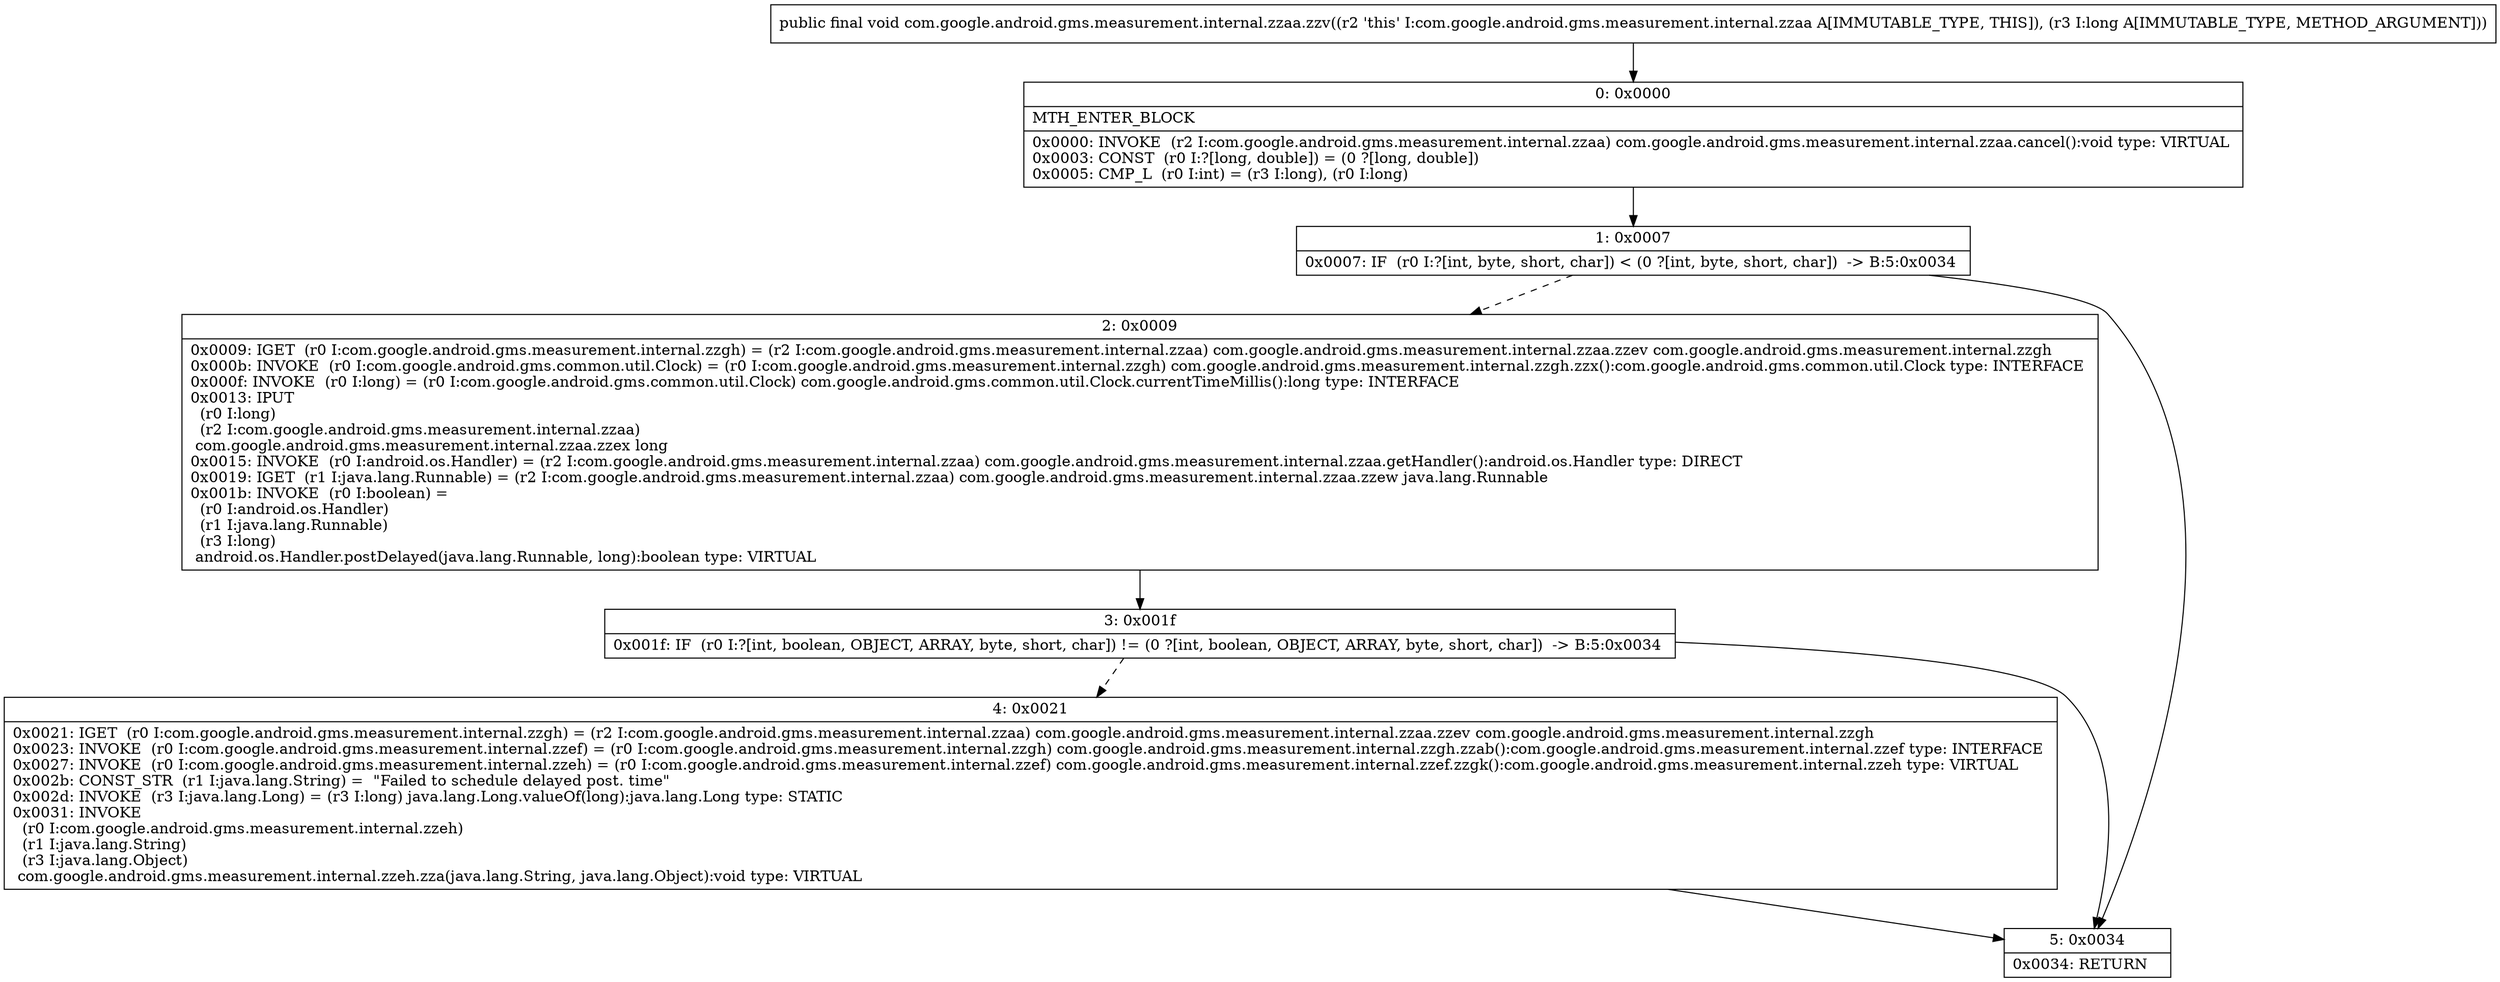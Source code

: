 digraph "CFG forcom.google.android.gms.measurement.internal.zzaa.zzv(J)V" {
Node_0 [shape=record,label="{0\:\ 0x0000|MTH_ENTER_BLOCK\l|0x0000: INVOKE  (r2 I:com.google.android.gms.measurement.internal.zzaa) com.google.android.gms.measurement.internal.zzaa.cancel():void type: VIRTUAL \l0x0003: CONST  (r0 I:?[long, double]) = (0 ?[long, double]) \l0x0005: CMP_L  (r0 I:int) = (r3 I:long), (r0 I:long) \l}"];
Node_1 [shape=record,label="{1\:\ 0x0007|0x0007: IF  (r0 I:?[int, byte, short, char]) \< (0 ?[int, byte, short, char])  \-\> B:5:0x0034 \l}"];
Node_2 [shape=record,label="{2\:\ 0x0009|0x0009: IGET  (r0 I:com.google.android.gms.measurement.internal.zzgh) = (r2 I:com.google.android.gms.measurement.internal.zzaa) com.google.android.gms.measurement.internal.zzaa.zzev com.google.android.gms.measurement.internal.zzgh \l0x000b: INVOKE  (r0 I:com.google.android.gms.common.util.Clock) = (r0 I:com.google.android.gms.measurement.internal.zzgh) com.google.android.gms.measurement.internal.zzgh.zzx():com.google.android.gms.common.util.Clock type: INTERFACE \l0x000f: INVOKE  (r0 I:long) = (r0 I:com.google.android.gms.common.util.Clock) com.google.android.gms.common.util.Clock.currentTimeMillis():long type: INTERFACE \l0x0013: IPUT  \l  (r0 I:long)\l  (r2 I:com.google.android.gms.measurement.internal.zzaa)\l com.google.android.gms.measurement.internal.zzaa.zzex long \l0x0015: INVOKE  (r0 I:android.os.Handler) = (r2 I:com.google.android.gms.measurement.internal.zzaa) com.google.android.gms.measurement.internal.zzaa.getHandler():android.os.Handler type: DIRECT \l0x0019: IGET  (r1 I:java.lang.Runnable) = (r2 I:com.google.android.gms.measurement.internal.zzaa) com.google.android.gms.measurement.internal.zzaa.zzew java.lang.Runnable \l0x001b: INVOKE  (r0 I:boolean) = \l  (r0 I:android.os.Handler)\l  (r1 I:java.lang.Runnable)\l  (r3 I:long)\l android.os.Handler.postDelayed(java.lang.Runnable, long):boolean type: VIRTUAL \l}"];
Node_3 [shape=record,label="{3\:\ 0x001f|0x001f: IF  (r0 I:?[int, boolean, OBJECT, ARRAY, byte, short, char]) != (0 ?[int, boolean, OBJECT, ARRAY, byte, short, char])  \-\> B:5:0x0034 \l}"];
Node_4 [shape=record,label="{4\:\ 0x0021|0x0021: IGET  (r0 I:com.google.android.gms.measurement.internal.zzgh) = (r2 I:com.google.android.gms.measurement.internal.zzaa) com.google.android.gms.measurement.internal.zzaa.zzev com.google.android.gms.measurement.internal.zzgh \l0x0023: INVOKE  (r0 I:com.google.android.gms.measurement.internal.zzef) = (r0 I:com.google.android.gms.measurement.internal.zzgh) com.google.android.gms.measurement.internal.zzgh.zzab():com.google.android.gms.measurement.internal.zzef type: INTERFACE \l0x0027: INVOKE  (r0 I:com.google.android.gms.measurement.internal.zzeh) = (r0 I:com.google.android.gms.measurement.internal.zzef) com.google.android.gms.measurement.internal.zzef.zzgk():com.google.android.gms.measurement.internal.zzeh type: VIRTUAL \l0x002b: CONST_STR  (r1 I:java.lang.String) =  \"Failed to schedule delayed post. time\" \l0x002d: INVOKE  (r3 I:java.lang.Long) = (r3 I:long) java.lang.Long.valueOf(long):java.lang.Long type: STATIC \l0x0031: INVOKE  \l  (r0 I:com.google.android.gms.measurement.internal.zzeh)\l  (r1 I:java.lang.String)\l  (r3 I:java.lang.Object)\l com.google.android.gms.measurement.internal.zzeh.zza(java.lang.String, java.lang.Object):void type: VIRTUAL \l}"];
Node_5 [shape=record,label="{5\:\ 0x0034|0x0034: RETURN   \l}"];
MethodNode[shape=record,label="{public final void com.google.android.gms.measurement.internal.zzaa.zzv((r2 'this' I:com.google.android.gms.measurement.internal.zzaa A[IMMUTABLE_TYPE, THIS]), (r3 I:long A[IMMUTABLE_TYPE, METHOD_ARGUMENT])) }"];
MethodNode -> Node_0;
Node_0 -> Node_1;
Node_1 -> Node_2[style=dashed];
Node_1 -> Node_5;
Node_2 -> Node_3;
Node_3 -> Node_4[style=dashed];
Node_3 -> Node_5;
Node_4 -> Node_5;
}

